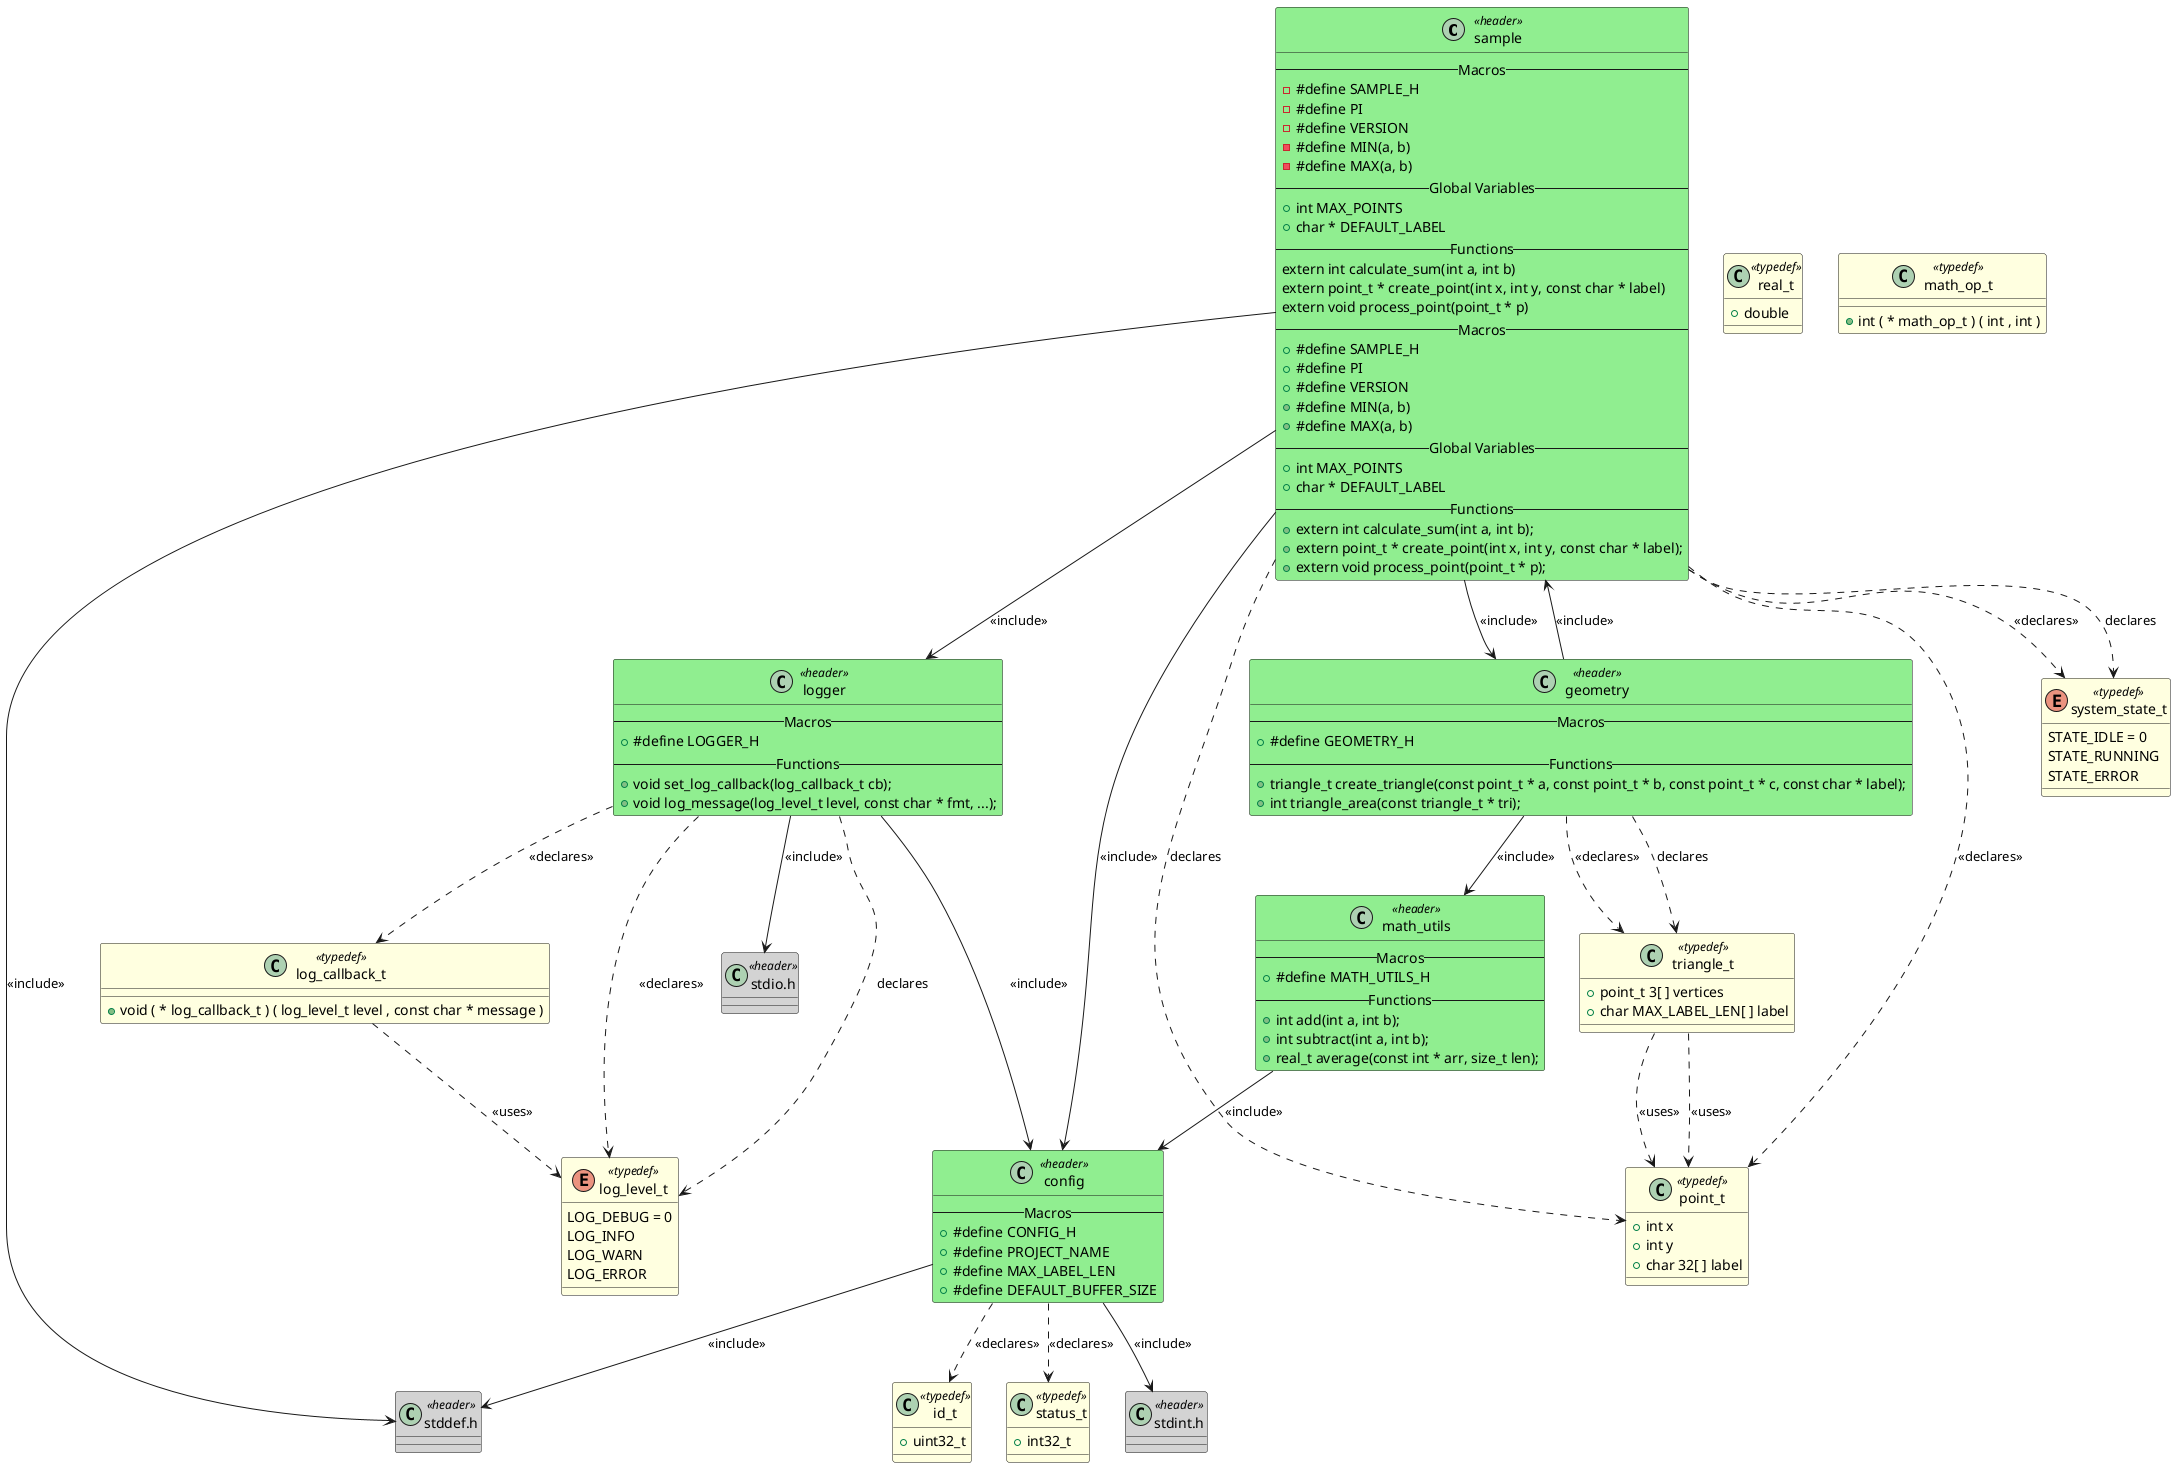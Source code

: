 @startuml sample

class "sample" as HEADER_SAMPLE <<header>> #LightGreen
{
    -- Macros --
    - #define SAMPLE_H
    - #define PI
    - #define VERSION
    - #define MIN(a, b)
    - #define MAX(a, b)
    -- Global Variables --
    + int MAX_POINTS
    + char * DEFAULT_LABEL
    -- Functions --
    extern int calculate_sum(int a, int b)
    extern point_t * create_point(int x, int y, const char * label)
    extern void process_point(point_t * p)
}

class "stddef.h" as HEADER_STDDEF <<header>> #LightGray
{
}

class "config" as HEADER_CONFIG <<header>> #LightGreen
{
    -- Macros --
    + #define CONFIG_H
    + #define PROJECT_NAME
    + #define MAX_LABEL_LEN
    + #define DEFAULT_BUFFER_SIZE
}
class "geometry" as HEADER_GEOMETRY <<header>> #LightGreen
{
    -- Macros --
    + #define GEOMETRY_H
    -- Functions --
    + triangle_t create_triangle(const point_t * a, const point_t * b, const point_t * c, const char * label);
    + int triangle_area(const triangle_t * tri);
}
class "logger" as HEADER_LOGGER <<header>> #LightGreen
{
    -- Macros --
    + #define LOGGER_H
    -- Functions --
    + void set_log_callback(log_callback_t cb);
    + void log_message(log_level_t level, const char * fmt, ...);
}
class "stdint.h" as HEADER_STDINT <<header>> #LightGray
{
}

class "sample" as HEADER_SAMPLE <<header>> #LightGreen
{
    -- Macros --
    + #define SAMPLE_H
    + #define PI
    + #define VERSION
    + #define MIN(a, b)
    + #define MAX(a, b)
    -- Global Variables --
    + int MAX_POINTS
    + char * DEFAULT_LABEL
    -- Functions --
    + extern int calculate_sum(int a, int b);
    + extern point_t * create_point(int x, int y, const char * label);
    + extern void process_point(point_t * p);
}
class "math_utils" as HEADER_MATH_UTILS <<header>> #LightGreen
{
    -- Macros --
    + #define MATH_UTILS_H
    -- Functions --
    + int add(int a, int b);
    + int subtract(int a, int b);
    + real_t average(const int * arr, size_t len);
}
class "stdio.h" as HEADER_STDIO <<header>> #LightGray
{
}

class "point_t" as TYPEDEF_point_t <<typedef>> #LightYellow
{
    + int x
    + int y
    + char 32[ ] label
}

enum "system_state_t" as TYPEDEF_system_state_t <<typedef>> #LightYellow
{
    STATE_IDLE = 0
    STATE_RUNNING
    STATE_ERROR
}

class "id_t" as TYPEDEF_id_t <<typedef>> #LightYellow
{
    + uint32_t
}

class "status_t" as TYPEDEF_status_t <<typedef>> #LightYellow
{
    + int32_t
}

class "triangle_t" as TYPEDEF_triangle_t <<typedef>> #LightYellow
{
    + point_t 3[ ] vertices
    + char MAX_LABEL_LEN[ ] label
}

class "real_t" as TYPEDEF_real_t <<typedef>> #LightYellow
{
    + double
}

class "math_op_t" as TYPEDEF_math_op_t <<typedef>> #LightYellow
{
    + int ( * math_op_t ) ( int , int )
}

enum "log_level_t" as TYPEDEF_log_level_t <<typedef>> #LightYellow
{
    LOG_DEBUG = 0
    LOG_INFO
    LOG_WARN
    LOG_ERROR
}

class "log_callback_t" as TYPEDEF_log_callback_t <<typedef>> #LightYellow
{
    + void ( * log_callback_t ) ( log_level_t level , const char * message )
}

HEADER_SAMPLE --> HEADER_STDDEF : <<include>>
HEADER_SAMPLE --> HEADER_CONFIG : <<include>>
HEADER_SAMPLE --> HEADER_GEOMETRY : <<include>>
HEADER_SAMPLE --> HEADER_LOGGER : <<include>>
HEADER_CONFIG --> HEADER_STDDEF : <<include>>
HEADER_CONFIG --> HEADER_STDINT : <<include>>
HEADER_GEOMETRY --> HEADER_SAMPLE : <<include>>
HEADER_GEOMETRY --> HEADER_MATH_UTILS : <<include>>
HEADER_LOGGER --> HEADER_STDIO : <<include>>
HEADER_LOGGER --> HEADER_CONFIG : <<include>>
HEADER_MATH_UTILS --> HEADER_CONFIG : <<include>>
HEADER_SAMPLE ..> TYPEDEF_point_t : declares
HEADER_SAMPLE ..> TYPEDEF_system_state_t : declares
HEADER_GEOMETRY ..> TYPEDEF_triangle_t : declares
HEADER_LOGGER ..> TYPEDEF_log_level_t : declares
TYPEDEF_triangle_t ..> TYPEDEF_point_t : <<uses>>
TYPEDEF_triangle_t ..> TYPEDEF_point_t : <<uses>>
TYPEDEF_log_callback_t ..> TYPEDEF_log_level_t : <<uses>>
HEADER_SAMPLE ..> TYPEDEF_point_t : <<declares>>
HEADER_SAMPLE ..> TYPEDEF_system_state_t : <<declares>>
HEADER_CONFIG ..> TYPEDEF_id_t : <<declares>>
HEADER_CONFIG ..> TYPEDEF_status_t : <<declares>>
HEADER_GEOMETRY ..> TYPEDEF_triangle_t : <<declares>>
HEADER_LOGGER ..> TYPEDEF_log_level_t : <<declares>>
HEADER_LOGGER ..> TYPEDEF_log_callback_t : <<declares>>

@enduml